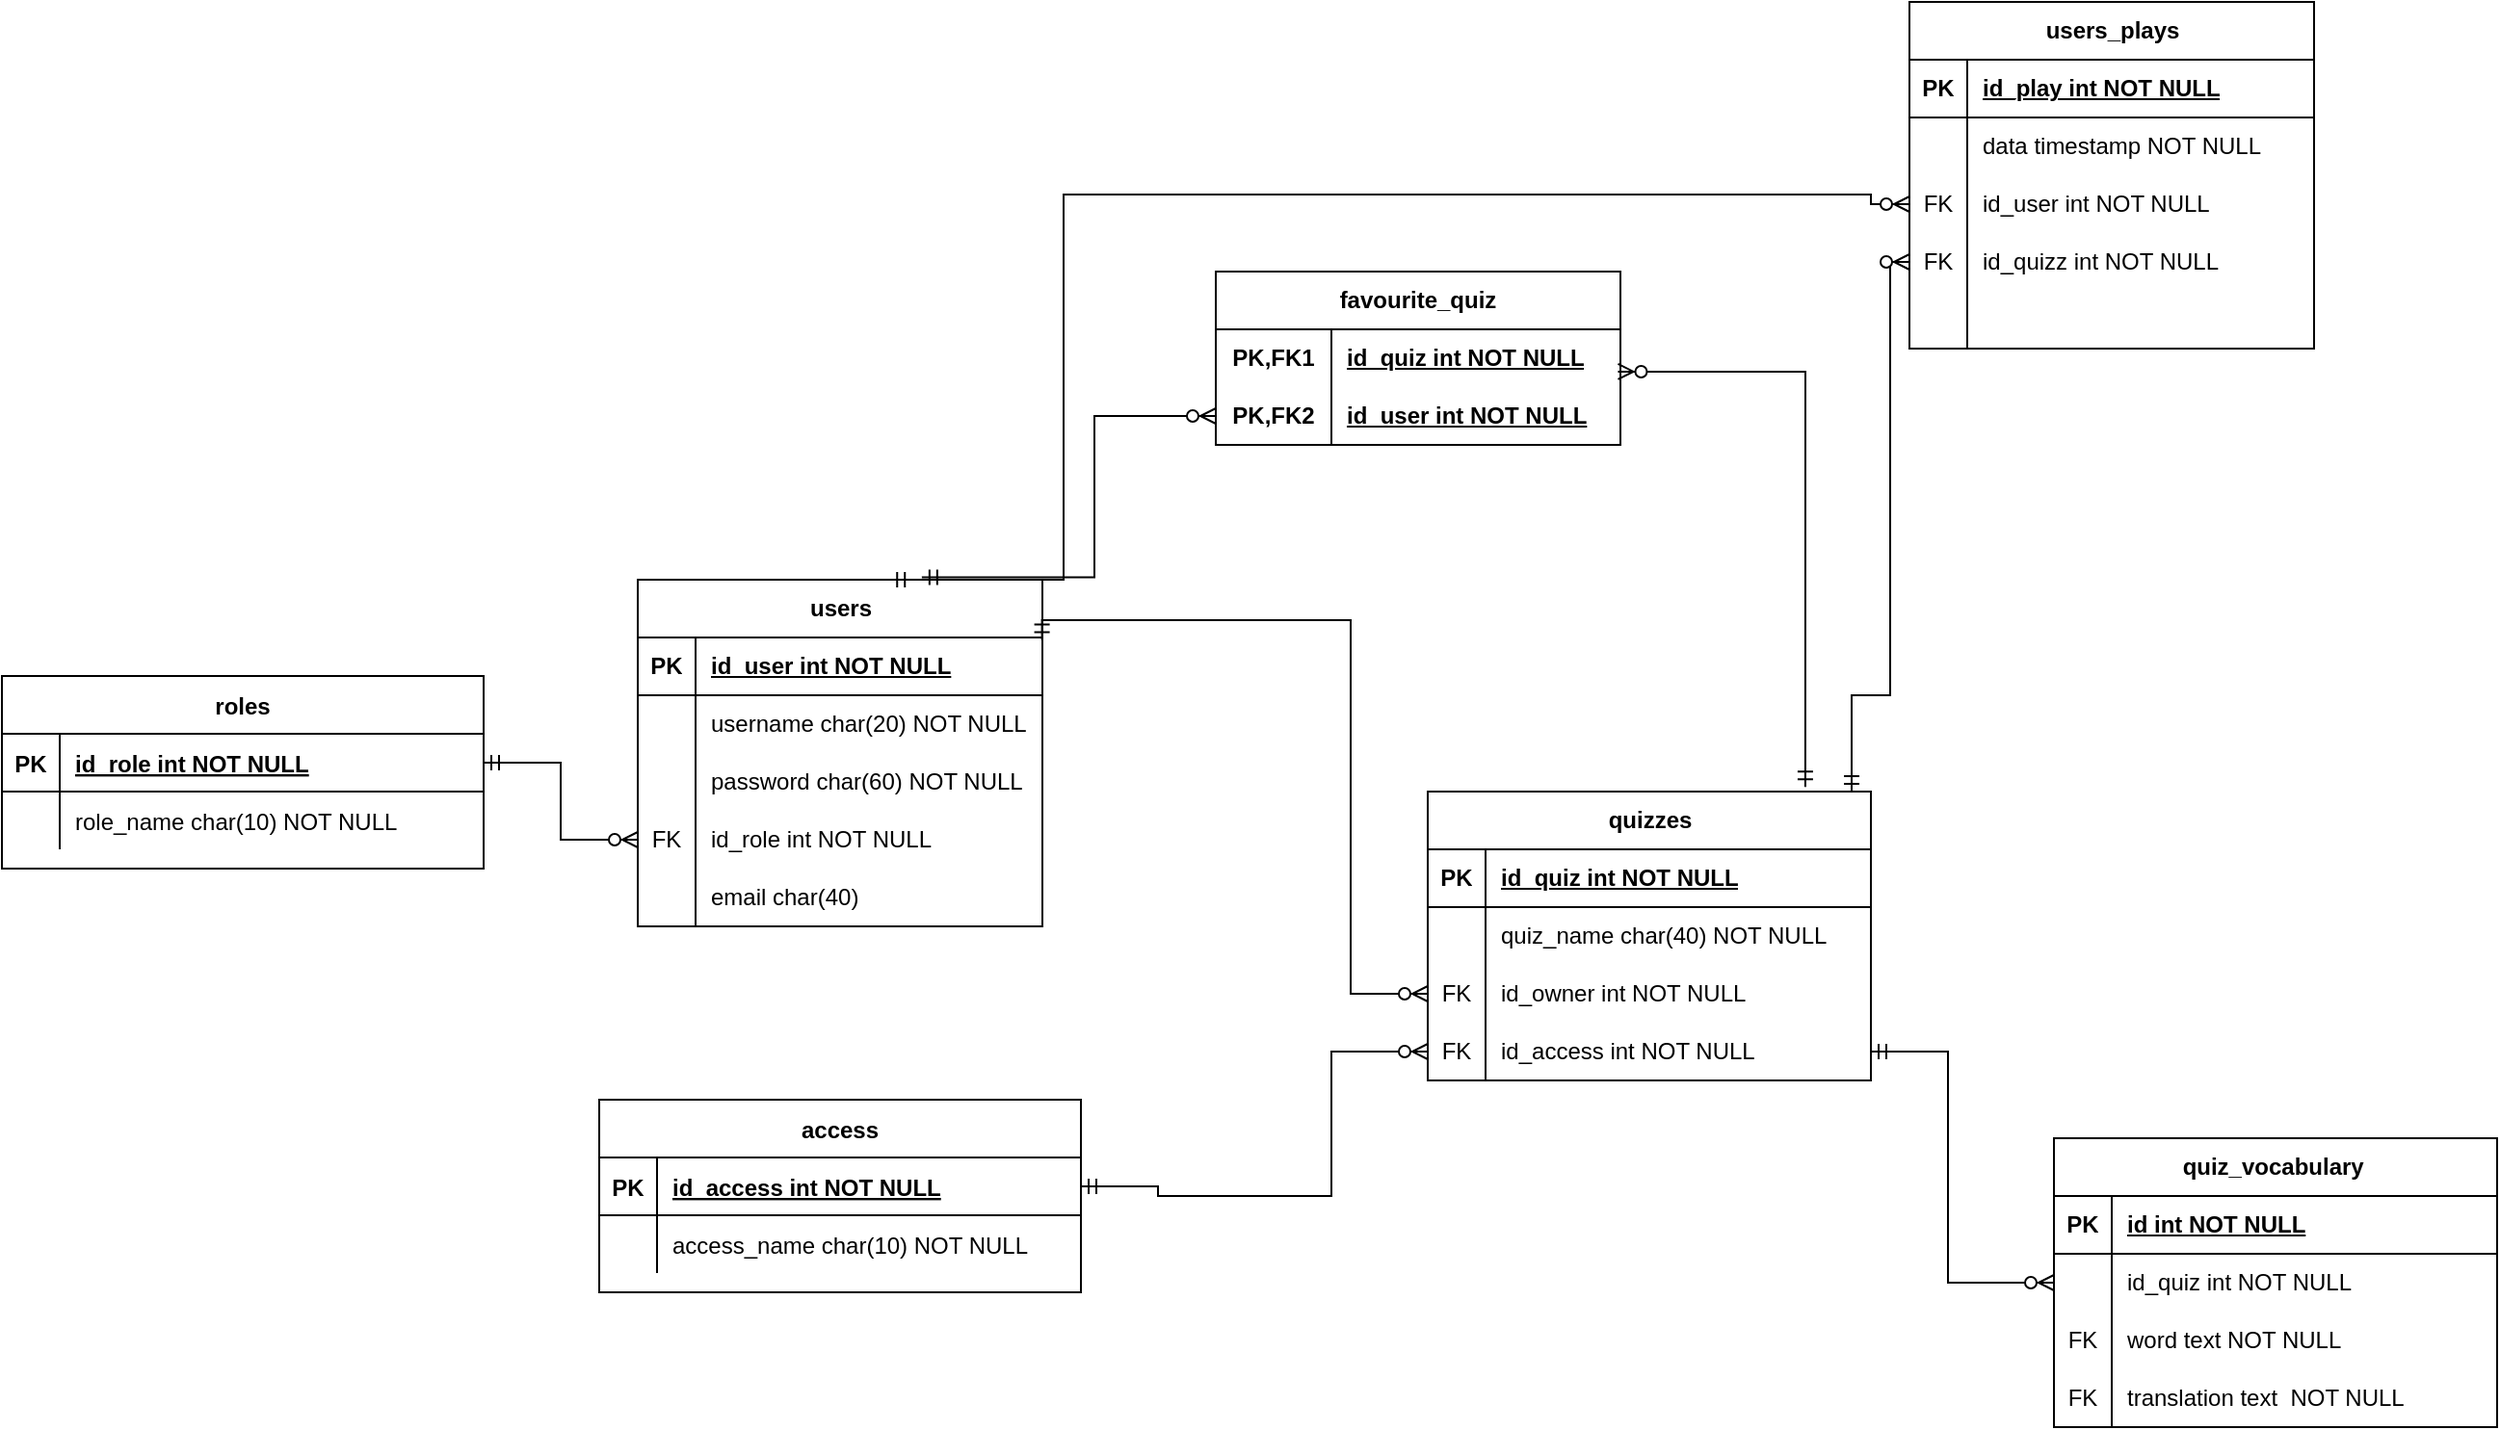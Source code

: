<mxfile version="27.1.1">
  <diagram id="R2lEEEUBdFMjLlhIrx00" name="Page-1">
    <mxGraphModel dx="2680" dy="863" grid="1" gridSize="10" guides="1" tooltips="1" connect="1" arrows="1" fold="1" page="1" pageScale="1" pageWidth="850" pageHeight="1100" math="0" shadow="0" extFonts="Permanent Marker^https://fonts.googleapis.com/css?family=Permanent+Marker">
      <root>
        <mxCell id="0" />
        <mxCell id="1" parent="0" />
        <mxCell id="bPlIb29vS7SgrflV97bA-362" value="roles" style="shape=table;startSize=30;container=1;collapsible=1;childLayout=tableLayout;fixedRows=1;rowLines=0;fontStyle=1;align=center;resizeLast=1;" parent="1" vertex="1">
          <mxGeometry x="-850" y="610" width="250" height="100" as="geometry" />
        </mxCell>
        <mxCell id="bPlIb29vS7SgrflV97bA-363" value="" style="shape=partialRectangle;collapsible=0;dropTarget=0;pointerEvents=0;fillColor=none;points=[[0,0.5],[1,0.5]];portConstraint=eastwest;top=0;left=0;right=0;bottom=1;" parent="bPlIb29vS7SgrflV97bA-362" vertex="1">
          <mxGeometry y="30" width="250" height="30" as="geometry" />
        </mxCell>
        <mxCell id="bPlIb29vS7SgrflV97bA-364" value="PK" style="shape=partialRectangle;overflow=hidden;connectable=0;fillColor=none;top=0;left=0;bottom=0;right=0;fontStyle=1;" parent="bPlIb29vS7SgrflV97bA-363" vertex="1">
          <mxGeometry width="30" height="30" as="geometry">
            <mxRectangle width="30" height="30" as="alternateBounds" />
          </mxGeometry>
        </mxCell>
        <mxCell id="bPlIb29vS7SgrflV97bA-365" value="id_role int NOT NULL " style="shape=partialRectangle;overflow=hidden;connectable=0;fillColor=none;top=0;left=0;bottom=0;right=0;align=left;spacingLeft=6;fontStyle=5;" parent="bPlIb29vS7SgrflV97bA-363" vertex="1">
          <mxGeometry x="30" width="220" height="30" as="geometry">
            <mxRectangle width="220" height="30" as="alternateBounds" />
          </mxGeometry>
        </mxCell>
        <mxCell id="bPlIb29vS7SgrflV97bA-366" value="" style="shape=partialRectangle;collapsible=0;dropTarget=0;pointerEvents=0;fillColor=none;points=[[0,0.5],[1,0.5]];portConstraint=eastwest;top=0;left=0;right=0;bottom=0;" parent="bPlIb29vS7SgrflV97bA-362" vertex="1">
          <mxGeometry y="60" width="250" height="30" as="geometry" />
        </mxCell>
        <mxCell id="bPlIb29vS7SgrflV97bA-367" value="" style="shape=partialRectangle;overflow=hidden;connectable=0;fillColor=none;top=0;left=0;bottom=0;right=0;" parent="bPlIb29vS7SgrflV97bA-366" vertex="1">
          <mxGeometry width="30" height="30" as="geometry">
            <mxRectangle width="30" height="30" as="alternateBounds" />
          </mxGeometry>
        </mxCell>
        <mxCell id="bPlIb29vS7SgrflV97bA-368" value="role_name char(10) NOT NULL" style="shape=partialRectangle;overflow=hidden;connectable=0;fillColor=none;top=0;left=0;bottom=0;right=0;align=left;spacingLeft=6;" parent="bPlIb29vS7SgrflV97bA-366" vertex="1">
          <mxGeometry x="30" width="220" height="30" as="geometry">
            <mxRectangle width="220" height="30" as="alternateBounds" />
          </mxGeometry>
        </mxCell>
        <mxCell id="bPlIb29vS7SgrflV97bA-459" value="users" style="shape=table;startSize=30;container=1;collapsible=1;childLayout=tableLayout;fixedRows=1;rowLines=0;fontStyle=1;align=center;resizeLast=1;html=1;" parent="1" vertex="1">
          <mxGeometry x="-520" y="560" width="210" height="180" as="geometry" />
        </mxCell>
        <mxCell id="bPlIb29vS7SgrflV97bA-460" value="" style="shape=tableRow;horizontal=0;startSize=0;swimlaneHead=0;swimlaneBody=0;fillColor=none;collapsible=0;dropTarget=0;points=[[0,0.5],[1,0.5]];portConstraint=eastwest;top=0;left=0;right=0;bottom=1;" parent="bPlIb29vS7SgrflV97bA-459" vertex="1">
          <mxGeometry y="30" width="210" height="30" as="geometry" />
        </mxCell>
        <mxCell id="bPlIb29vS7SgrflV97bA-461" value="PK" style="shape=partialRectangle;connectable=0;fillColor=none;top=0;left=0;bottom=0;right=0;fontStyle=1;overflow=hidden;whiteSpace=wrap;html=1;" parent="bPlIb29vS7SgrflV97bA-460" vertex="1">
          <mxGeometry width="30" height="30" as="geometry">
            <mxRectangle width="30" height="30" as="alternateBounds" />
          </mxGeometry>
        </mxCell>
        <mxCell id="bPlIb29vS7SgrflV97bA-462" value="id_user int NOT NULL" style="shape=partialRectangle;connectable=0;fillColor=none;top=0;left=0;bottom=0;right=0;align=left;spacingLeft=6;fontStyle=5;overflow=hidden;whiteSpace=wrap;html=1;" parent="bPlIb29vS7SgrflV97bA-460" vertex="1">
          <mxGeometry x="30" width="180" height="30" as="geometry">
            <mxRectangle width="180" height="30" as="alternateBounds" />
          </mxGeometry>
        </mxCell>
        <mxCell id="bPlIb29vS7SgrflV97bA-463" value="" style="shape=tableRow;horizontal=0;startSize=0;swimlaneHead=0;swimlaneBody=0;fillColor=none;collapsible=0;dropTarget=0;points=[[0,0.5],[1,0.5]];portConstraint=eastwest;top=0;left=0;right=0;bottom=0;" parent="bPlIb29vS7SgrflV97bA-459" vertex="1">
          <mxGeometry y="60" width="210" height="30" as="geometry" />
        </mxCell>
        <mxCell id="bPlIb29vS7SgrflV97bA-464" value="" style="shape=partialRectangle;connectable=0;fillColor=none;top=0;left=0;bottom=0;right=0;editable=1;overflow=hidden;whiteSpace=wrap;html=1;" parent="bPlIb29vS7SgrflV97bA-463" vertex="1">
          <mxGeometry width="30" height="30" as="geometry">
            <mxRectangle width="30" height="30" as="alternateBounds" />
          </mxGeometry>
        </mxCell>
        <mxCell id="bPlIb29vS7SgrflV97bA-465" value="username char(20) NOT NULL" style="shape=partialRectangle;connectable=0;fillColor=none;top=0;left=0;bottom=0;right=0;align=left;spacingLeft=6;overflow=hidden;whiteSpace=wrap;html=1;" parent="bPlIb29vS7SgrflV97bA-463" vertex="1">
          <mxGeometry x="30" width="180" height="30" as="geometry">
            <mxRectangle width="180" height="30" as="alternateBounds" />
          </mxGeometry>
        </mxCell>
        <mxCell id="bPlIb29vS7SgrflV97bA-466" value="" style="shape=tableRow;horizontal=0;startSize=0;swimlaneHead=0;swimlaneBody=0;fillColor=none;collapsible=0;dropTarget=0;points=[[0,0.5],[1,0.5]];portConstraint=eastwest;top=0;left=0;right=0;bottom=0;" parent="bPlIb29vS7SgrflV97bA-459" vertex="1">
          <mxGeometry y="90" width="210" height="30" as="geometry" />
        </mxCell>
        <mxCell id="bPlIb29vS7SgrflV97bA-467" value="" style="shape=partialRectangle;connectable=0;fillColor=none;top=0;left=0;bottom=0;right=0;editable=1;overflow=hidden;whiteSpace=wrap;html=1;" parent="bPlIb29vS7SgrflV97bA-466" vertex="1">
          <mxGeometry width="30" height="30" as="geometry">
            <mxRectangle width="30" height="30" as="alternateBounds" />
          </mxGeometry>
        </mxCell>
        <mxCell id="bPlIb29vS7SgrflV97bA-468" value="password char(60) NOT NULL" style="shape=partialRectangle;connectable=0;fillColor=none;top=0;left=0;bottom=0;right=0;align=left;spacingLeft=6;overflow=hidden;whiteSpace=wrap;html=1;" parent="bPlIb29vS7SgrflV97bA-466" vertex="1">
          <mxGeometry x="30" width="180" height="30" as="geometry">
            <mxRectangle width="180" height="30" as="alternateBounds" />
          </mxGeometry>
        </mxCell>
        <mxCell id="bPlIb29vS7SgrflV97bA-469" value="" style="shape=tableRow;horizontal=0;startSize=0;swimlaneHead=0;swimlaneBody=0;fillColor=none;collapsible=0;dropTarget=0;points=[[0,0.5],[1,0.5]];portConstraint=eastwest;top=0;left=0;right=0;bottom=0;" parent="bPlIb29vS7SgrflV97bA-459" vertex="1">
          <mxGeometry y="120" width="210" height="30" as="geometry" />
        </mxCell>
        <mxCell id="bPlIb29vS7SgrflV97bA-470" value="FK" style="shape=partialRectangle;connectable=0;fillColor=none;top=0;left=0;bottom=0;right=0;editable=1;overflow=hidden;whiteSpace=wrap;html=1;" parent="bPlIb29vS7SgrflV97bA-469" vertex="1">
          <mxGeometry width="30" height="30" as="geometry">
            <mxRectangle width="30" height="30" as="alternateBounds" />
          </mxGeometry>
        </mxCell>
        <mxCell id="bPlIb29vS7SgrflV97bA-471" value="id_role int NOT NULL" style="shape=partialRectangle;connectable=0;fillColor=none;top=0;left=0;bottom=0;right=0;align=left;spacingLeft=6;overflow=hidden;whiteSpace=wrap;html=1;" parent="bPlIb29vS7SgrflV97bA-469" vertex="1">
          <mxGeometry x="30" width="180" height="30" as="geometry">
            <mxRectangle width="180" height="30" as="alternateBounds" />
          </mxGeometry>
        </mxCell>
        <mxCell id="bPlIb29vS7SgrflV97bA-472" value="" style="shape=tableRow;horizontal=0;startSize=0;swimlaneHead=0;swimlaneBody=0;fillColor=none;collapsible=0;dropTarget=0;points=[[0,0.5],[1,0.5]];portConstraint=eastwest;top=0;left=0;right=0;bottom=0;" parent="bPlIb29vS7SgrflV97bA-459" vertex="1">
          <mxGeometry y="150" width="210" height="30" as="geometry" />
        </mxCell>
        <mxCell id="bPlIb29vS7SgrflV97bA-473" value="" style="shape=partialRectangle;connectable=0;fillColor=none;top=0;left=0;bottom=0;right=0;editable=1;overflow=hidden;whiteSpace=wrap;html=1;" parent="bPlIb29vS7SgrflV97bA-472" vertex="1">
          <mxGeometry width="30" height="30" as="geometry">
            <mxRectangle width="30" height="30" as="alternateBounds" />
          </mxGeometry>
        </mxCell>
        <mxCell id="bPlIb29vS7SgrflV97bA-474" value="email char(40)" style="shape=partialRectangle;connectable=0;fillColor=none;top=0;left=0;bottom=0;right=0;align=left;spacingLeft=6;overflow=hidden;whiteSpace=wrap;html=1;" parent="bPlIb29vS7SgrflV97bA-472" vertex="1">
          <mxGeometry x="30" width="180" height="30" as="geometry">
            <mxRectangle width="180" height="30" as="alternateBounds" />
          </mxGeometry>
        </mxCell>
        <mxCell id="bPlIb29vS7SgrflV97bA-489" value="" style="edgeStyle=orthogonalEdgeStyle;fontSize=12;html=1;endArrow=ERzeroToMany;startArrow=ERmandOne;rounded=0;exitX=1;exitY=0.5;exitDx=0;exitDy=0;entryX=0;entryY=0.5;entryDx=0;entryDy=0;" parent="1" source="bPlIb29vS7SgrflV97bA-363" target="bPlIb29vS7SgrflV97bA-469" edge="1">
          <mxGeometry width="100" height="100" relative="1" as="geometry">
            <mxPoint x="-380.0" y="440" as="sourcePoint" />
            <mxPoint x="-360" y="750" as="targetPoint" />
          </mxGeometry>
        </mxCell>
        <mxCell id="bPlIb29vS7SgrflV97bA-495" value="" style="edgeStyle=orthogonalEdgeStyle;fontSize=12;html=1;endArrow=ERzeroToMany;startArrow=ERmandOne;rounded=0;entryX=0;entryY=0.5;entryDx=0;entryDy=0;exitX=0.999;exitY=0.041;exitDx=0;exitDy=0;exitPerimeter=0;" parent="1" source="bPlIb29vS7SgrflV97bA-460" target="pIm5apZdU3bVU6-IkjBP-8" edge="1">
          <mxGeometry width="100" height="100" relative="1" as="geometry">
            <mxPoint x="-127" y="620" as="sourcePoint" />
            <mxPoint x="-110" y="575" as="targetPoint" />
            <Array as="points">
              <mxPoint x="-150" y="581" />
              <mxPoint x="-150" y="775" />
            </Array>
          </mxGeometry>
        </mxCell>
        <mxCell id="pIm5apZdU3bVU6-IkjBP-1" value="quizzes" style="shape=table;startSize=30;container=1;collapsible=1;childLayout=tableLayout;fixedRows=1;rowLines=0;fontStyle=1;align=center;resizeLast=1;html=1;" parent="1" vertex="1">
          <mxGeometry x="-110" y="670" width="230" height="150" as="geometry" />
        </mxCell>
        <mxCell id="pIm5apZdU3bVU6-IkjBP-2" value="" style="shape=tableRow;horizontal=0;startSize=0;swimlaneHead=0;swimlaneBody=0;fillColor=none;collapsible=0;dropTarget=0;points=[[0,0.5],[1,0.5]];portConstraint=eastwest;top=0;left=0;right=0;bottom=1;" parent="pIm5apZdU3bVU6-IkjBP-1" vertex="1">
          <mxGeometry y="30" width="230" height="30" as="geometry" />
        </mxCell>
        <mxCell id="pIm5apZdU3bVU6-IkjBP-3" value="PK" style="shape=partialRectangle;connectable=0;fillColor=none;top=0;left=0;bottom=0;right=0;fontStyle=1;overflow=hidden;whiteSpace=wrap;html=1;" parent="pIm5apZdU3bVU6-IkjBP-2" vertex="1">
          <mxGeometry width="30" height="30" as="geometry">
            <mxRectangle width="30" height="30" as="alternateBounds" />
          </mxGeometry>
        </mxCell>
        <mxCell id="pIm5apZdU3bVU6-IkjBP-4" value="id_quiz int NOT NULL" style="shape=partialRectangle;connectable=0;fillColor=none;top=0;left=0;bottom=0;right=0;align=left;spacingLeft=6;fontStyle=5;overflow=hidden;whiteSpace=wrap;html=1;" parent="pIm5apZdU3bVU6-IkjBP-2" vertex="1">
          <mxGeometry x="30" width="200" height="30" as="geometry">
            <mxRectangle width="200" height="30" as="alternateBounds" />
          </mxGeometry>
        </mxCell>
        <mxCell id="pIm5apZdU3bVU6-IkjBP-5" value="" style="shape=tableRow;horizontal=0;startSize=0;swimlaneHead=0;swimlaneBody=0;fillColor=none;collapsible=0;dropTarget=0;points=[[0,0.5],[1,0.5]];portConstraint=eastwest;top=0;left=0;right=0;bottom=0;" parent="pIm5apZdU3bVU6-IkjBP-1" vertex="1">
          <mxGeometry y="60" width="230" height="30" as="geometry" />
        </mxCell>
        <mxCell id="pIm5apZdU3bVU6-IkjBP-6" value="" style="shape=partialRectangle;connectable=0;fillColor=none;top=0;left=0;bottom=0;right=0;editable=1;overflow=hidden;whiteSpace=wrap;html=1;" parent="pIm5apZdU3bVU6-IkjBP-5" vertex="1">
          <mxGeometry width="30" height="30" as="geometry">
            <mxRectangle width="30" height="30" as="alternateBounds" />
          </mxGeometry>
        </mxCell>
        <mxCell id="pIm5apZdU3bVU6-IkjBP-7" value="quiz_name char(40) NOT NULL" style="shape=partialRectangle;connectable=0;fillColor=none;top=0;left=0;bottom=0;right=0;align=left;spacingLeft=6;overflow=hidden;whiteSpace=wrap;html=1;" parent="pIm5apZdU3bVU6-IkjBP-5" vertex="1">
          <mxGeometry x="30" width="200" height="30" as="geometry">
            <mxRectangle width="200" height="30" as="alternateBounds" />
          </mxGeometry>
        </mxCell>
        <mxCell id="pIm5apZdU3bVU6-IkjBP-8" value="" style="shape=tableRow;horizontal=0;startSize=0;swimlaneHead=0;swimlaneBody=0;fillColor=none;collapsible=0;dropTarget=0;points=[[0,0.5],[1,0.5]];portConstraint=eastwest;top=0;left=0;right=0;bottom=0;" parent="pIm5apZdU3bVU6-IkjBP-1" vertex="1">
          <mxGeometry y="90" width="230" height="30" as="geometry" />
        </mxCell>
        <mxCell id="pIm5apZdU3bVU6-IkjBP-9" value="FK" style="shape=partialRectangle;connectable=0;fillColor=none;top=0;left=0;bottom=0;right=0;editable=1;overflow=hidden;whiteSpace=wrap;html=1;" parent="pIm5apZdU3bVU6-IkjBP-8" vertex="1">
          <mxGeometry width="30" height="30" as="geometry">
            <mxRectangle width="30" height="30" as="alternateBounds" />
          </mxGeometry>
        </mxCell>
        <mxCell id="pIm5apZdU3bVU6-IkjBP-10" value="id_owner int NOT NULL" style="shape=partialRectangle;connectable=0;fillColor=none;top=0;left=0;bottom=0;right=0;align=left;spacingLeft=6;overflow=hidden;whiteSpace=wrap;html=1;" parent="pIm5apZdU3bVU6-IkjBP-8" vertex="1">
          <mxGeometry x="30" width="200" height="30" as="geometry">
            <mxRectangle width="200" height="30" as="alternateBounds" />
          </mxGeometry>
        </mxCell>
        <mxCell id="pIm5apZdU3bVU6-IkjBP-11" value="" style="shape=tableRow;horizontal=0;startSize=0;swimlaneHead=0;swimlaneBody=0;fillColor=none;collapsible=0;dropTarget=0;points=[[0,0.5],[1,0.5]];portConstraint=eastwest;top=0;left=0;right=0;bottom=0;" parent="pIm5apZdU3bVU6-IkjBP-1" vertex="1">
          <mxGeometry y="120" width="230" height="30" as="geometry" />
        </mxCell>
        <mxCell id="pIm5apZdU3bVU6-IkjBP-12" value="FK" style="shape=partialRectangle;connectable=0;fillColor=none;top=0;left=0;bottom=0;right=0;editable=1;overflow=hidden;whiteSpace=wrap;html=1;" parent="pIm5apZdU3bVU6-IkjBP-11" vertex="1">
          <mxGeometry width="30" height="30" as="geometry">
            <mxRectangle width="30" height="30" as="alternateBounds" />
          </mxGeometry>
        </mxCell>
        <mxCell id="pIm5apZdU3bVU6-IkjBP-13" value="id_access int NOT NULL" style="shape=partialRectangle;connectable=0;fillColor=none;top=0;left=0;bottom=0;right=0;align=left;spacingLeft=6;overflow=hidden;whiteSpace=wrap;html=1;" parent="pIm5apZdU3bVU6-IkjBP-11" vertex="1">
          <mxGeometry x="30" width="200" height="30" as="geometry">
            <mxRectangle width="200" height="30" as="alternateBounds" />
          </mxGeometry>
        </mxCell>
        <mxCell id="pIm5apZdU3bVU6-IkjBP-17" value="access" style="shape=table;startSize=30;container=1;collapsible=1;childLayout=tableLayout;fixedRows=1;rowLines=0;fontStyle=1;align=center;resizeLast=1;" parent="1" vertex="1">
          <mxGeometry x="-540" y="830" width="250" height="100" as="geometry" />
        </mxCell>
        <mxCell id="pIm5apZdU3bVU6-IkjBP-18" value="" style="shape=partialRectangle;collapsible=0;dropTarget=0;pointerEvents=0;fillColor=none;points=[[0,0.5],[1,0.5]];portConstraint=eastwest;top=0;left=0;right=0;bottom=1;" parent="pIm5apZdU3bVU6-IkjBP-17" vertex="1">
          <mxGeometry y="30" width="250" height="30" as="geometry" />
        </mxCell>
        <mxCell id="pIm5apZdU3bVU6-IkjBP-19" value="PK" style="shape=partialRectangle;overflow=hidden;connectable=0;fillColor=none;top=0;left=0;bottom=0;right=0;fontStyle=1;" parent="pIm5apZdU3bVU6-IkjBP-18" vertex="1">
          <mxGeometry width="30" height="30" as="geometry">
            <mxRectangle width="30" height="30" as="alternateBounds" />
          </mxGeometry>
        </mxCell>
        <mxCell id="pIm5apZdU3bVU6-IkjBP-20" value="id_access int NOT NULL " style="shape=partialRectangle;overflow=hidden;connectable=0;fillColor=none;top=0;left=0;bottom=0;right=0;align=left;spacingLeft=6;fontStyle=5;" parent="pIm5apZdU3bVU6-IkjBP-18" vertex="1">
          <mxGeometry x="30" width="220" height="30" as="geometry">
            <mxRectangle width="220" height="30" as="alternateBounds" />
          </mxGeometry>
        </mxCell>
        <mxCell id="pIm5apZdU3bVU6-IkjBP-21" value="" style="shape=partialRectangle;collapsible=0;dropTarget=0;pointerEvents=0;fillColor=none;points=[[0,0.5],[1,0.5]];portConstraint=eastwest;top=0;left=0;right=0;bottom=0;" parent="pIm5apZdU3bVU6-IkjBP-17" vertex="1">
          <mxGeometry y="60" width="250" height="30" as="geometry" />
        </mxCell>
        <mxCell id="pIm5apZdU3bVU6-IkjBP-22" value="" style="shape=partialRectangle;overflow=hidden;connectable=0;fillColor=none;top=0;left=0;bottom=0;right=0;" parent="pIm5apZdU3bVU6-IkjBP-21" vertex="1">
          <mxGeometry width="30" height="30" as="geometry">
            <mxRectangle width="30" height="30" as="alternateBounds" />
          </mxGeometry>
        </mxCell>
        <mxCell id="pIm5apZdU3bVU6-IkjBP-23" value="access_name char(10) NOT NULL" style="shape=partialRectangle;overflow=hidden;connectable=0;fillColor=none;top=0;left=0;bottom=0;right=0;align=left;spacingLeft=6;" parent="pIm5apZdU3bVU6-IkjBP-21" vertex="1">
          <mxGeometry x="30" width="220" height="30" as="geometry">
            <mxRectangle width="220" height="30" as="alternateBounds" />
          </mxGeometry>
        </mxCell>
        <mxCell id="pIm5apZdU3bVU6-IkjBP-24" value="" style="edgeStyle=orthogonalEdgeStyle;fontSize=12;html=1;endArrow=ERzeroToMany;startArrow=ERmandOne;rounded=0;entryX=0;entryY=0.5;entryDx=0;entryDy=0;exitX=1;exitY=0.5;exitDx=0;exitDy=0;" parent="1" source="pIm5apZdU3bVU6-IkjBP-18" target="pIm5apZdU3bVU6-IkjBP-11" edge="1">
          <mxGeometry width="100" height="100" relative="1" as="geometry">
            <mxPoint x="-170" y="880" as="sourcePoint" />
            <mxPoint x="-50" y="1074" as="targetPoint" />
            <Array as="points">
              <mxPoint x="-250" y="880" />
              <mxPoint x="-160" y="880" />
              <mxPoint x="-160" y="805" />
            </Array>
          </mxGeometry>
        </mxCell>
        <mxCell id="pIm5apZdU3bVU6-IkjBP-25" value="users_plays" style="shape=table;startSize=30;container=1;collapsible=1;childLayout=tableLayout;fixedRows=1;rowLines=0;fontStyle=1;align=center;resizeLast=1;html=1;" parent="1" vertex="1">
          <mxGeometry x="140" y="260" width="210" height="180" as="geometry" />
        </mxCell>
        <mxCell id="pIm5apZdU3bVU6-IkjBP-26" value="" style="shape=tableRow;horizontal=0;startSize=0;swimlaneHead=0;swimlaneBody=0;fillColor=none;collapsible=0;dropTarget=0;points=[[0,0.5],[1,0.5]];portConstraint=eastwest;top=0;left=0;right=0;bottom=1;" parent="pIm5apZdU3bVU6-IkjBP-25" vertex="1">
          <mxGeometry y="30" width="210" height="30" as="geometry" />
        </mxCell>
        <mxCell id="pIm5apZdU3bVU6-IkjBP-27" value="PK" style="shape=partialRectangle;connectable=0;fillColor=none;top=0;left=0;bottom=0;right=0;fontStyle=1;overflow=hidden;whiteSpace=wrap;html=1;" parent="pIm5apZdU3bVU6-IkjBP-26" vertex="1">
          <mxGeometry width="30" height="30" as="geometry">
            <mxRectangle width="30" height="30" as="alternateBounds" />
          </mxGeometry>
        </mxCell>
        <mxCell id="pIm5apZdU3bVU6-IkjBP-28" value="id_play int NOT NULL" style="shape=partialRectangle;connectable=0;fillColor=none;top=0;left=0;bottom=0;right=0;align=left;spacingLeft=6;fontStyle=5;overflow=hidden;whiteSpace=wrap;html=1;" parent="pIm5apZdU3bVU6-IkjBP-26" vertex="1">
          <mxGeometry x="30" width="180" height="30" as="geometry">
            <mxRectangle width="180" height="30" as="alternateBounds" />
          </mxGeometry>
        </mxCell>
        <mxCell id="pIm5apZdU3bVU6-IkjBP-29" value="" style="shape=tableRow;horizontal=0;startSize=0;swimlaneHead=0;swimlaneBody=0;fillColor=none;collapsible=0;dropTarget=0;points=[[0,0.5],[1,0.5]];portConstraint=eastwest;top=0;left=0;right=0;bottom=0;" parent="pIm5apZdU3bVU6-IkjBP-25" vertex="1">
          <mxGeometry y="60" width="210" height="30" as="geometry" />
        </mxCell>
        <mxCell id="pIm5apZdU3bVU6-IkjBP-30" value="" style="shape=partialRectangle;connectable=0;fillColor=none;top=0;left=0;bottom=0;right=0;editable=1;overflow=hidden;whiteSpace=wrap;html=1;" parent="pIm5apZdU3bVU6-IkjBP-29" vertex="1">
          <mxGeometry width="30" height="30" as="geometry">
            <mxRectangle width="30" height="30" as="alternateBounds" />
          </mxGeometry>
        </mxCell>
        <mxCell id="pIm5apZdU3bVU6-IkjBP-31" value="data timestamp NOT NULL" style="shape=partialRectangle;connectable=0;fillColor=none;top=0;left=0;bottom=0;right=0;align=left;spacingLeft=6;overflow=hidden;whiteSpace=wrap;html=1;" parent="pIm5apZdU3bVU6-IkjBP-29" vertex="1">
          <mxGeometry x="30" width="180" height="30" as="geometry">
            <mxRectangle width="180" height="30" as="alternateBounds" />
          </mxGeometry>
        </mxCell>
        <mxCell id="pIm5apZdU3bVU6-IkjBP-32" value="" style="shape=tableRow;horizontal=0;startSize=0;swimlaneHead=0;swimlaneBody=0;fillColor=none;collapsible=0;dropTarget=0;points=[[0,0.5],[1,0.5]];portConstraint=eastwest;top=0;left=0;right=0;bottom=0;" parent="pIm5apZdU3bVU6-IkjBP-25" vertex="1">
          <mxGeometry y="90" width="210" height="30" as="geometry" />
        </mxCell>
        <mxCell id="pIm5apZdU3bVU6-IkjBP-33" value="FK" style="shape=partialRectangle;connectable=0;fillColor=none;top=0;left=0;bottom=0;right=0;editable=1;overflow=hidden;whiteSpace=wrap;html=1;" parent="pIm5apZdU3bVU6-IkjBP-32" vertex="1">
          <mxGeometry width="30" height="30" as="geometry">
            <mxRectangle width="30" height="30" as="alternateBounds" />
          </mxGeometry>
        </mxCell>
        <mxCell id="pIm5apZdU3bVU6-IkjBP-34" value="id_user int NOT NULL" style="shape=partialRectangle;connectable=0;fillColor=none;top=0;left=0;bottom=0;right=0;align=left;spacingLeft=6;overflow=hidden;whiteSpace=wrap;html=1;" parent="pIm5apZdU3bVU6-IkjBP-32" vertex="1">
          <mxGeometry x="30" width="180" height="30" as="geometry">
            <mxRectangle width="180" height="30" as="alternateBounds" />
          </mxGeometry>
        </mxCell>
        <mxCell id="pIm5apZdU3bVU6-IkjBP-35" value="" style="shape=tableRow;horizontal=0;startSize=0;swimlaneHead=0;swimlaneBody=0;fillColor=none;collapsible=0;dropTarget=0;points=[[0,0.5],[1,0.5]];portConstraint=eastwest;top=0;left=0;right=0;bottom=0;" parent="pIm5apZdU3bVU6-IkjBP-25" vertex="1">
          <mxGeometry y="120" width="210" height="30" as="geometry" />
        </mxCell>
        <mxCell id="pIm5apZdU3bVU6-IkjBP-36" value="FK" style="shape=partialRectangle;connectable=0;fillColor=none;top=0;left=0;bottom=0;right=0;editable=1;overflow=hidden;whiteSpace=wrap;html=1;" parent="pIm5apZdU3bVU6-IkjBP-35" vertex="1">
          <mxGeometry width="30" height="30" as="geometry">
            <mxRectangle width="30" height="30" as="alternateBounds" />
          </mxGeometry>
        </mxCell>
        <mxCell id="pIm5apZdU3bVU6-IkjBP-37" value="id_quizz int NOT NULL" style="shape=partialRectangle;connectable=0;fillColor=none;top=0;left=0;bottom=0;right=0;align=left;spacingLeft=6;overflow=hidden;whiteSpace=wrap;html=1;" parent="pIm5apZdU3bVU6-IkjBP-35" vertex="1">
          <mxGeometry x="30" width="180" height="30" as="geometry">
            <mxRectangle width="180" height="30" as="alternateBounds" />
          </mxGeometry>
        </mxCell>
        <mxCell id="pIm5apZdU3bVU6-IkjBP-38" value="" style="shape=tableRow;horizontal=0;startSize=0;swimlaneHead=0;swimlaneBody=0;fillColor=none;collapsible=0;dropTarget=0;points=[[0,0.5],[1,0.5]];portConstraint=eastwest;top=0;left=0;right=0;bottom=0;" parent="pIm5apZdU3bVU6-IkjBP-25" vertex="1">
          <mxGeometry y="150" width="210" height="30" as="geometry" />
        </mxCell>
        <mxCell id="pIm5apZdU3bVU6-IkjBP-39" value="" style="shape=partialRectangle;connectable=0;fillColor=none;top=0;left=0;bottom=0;right=0;editable=1;overflow=hidden;whiteSpace=wrap;html=1;" parent="pIm5apZdU3bVU6-IkjBP-38" vertex="1">
          <mxGeometry width="30" height="30" as="geometry">
            <mxRectangle width="30" height="30" as="alternateBounds" />
          </mxGeometry>
        </mxCell>
        <mxCell id="pIm5apZdU3bVU6-IkjBP-40" value="" style="shape=partialRectangle;connectable=0;fillColor=none;top=0;left=0;bottom=0;right=0;align=left;spacingLeft=6;overflow=hidden;whiteSpace=wrap;html=1;" parent="pIm5apZdU3bVU6-IkjBP-38" vertex="1">
          <mxGeometry x="30" width="180" height="30" as="geometry">
            <mxRectangle width="180" height="30" as="alternateBounds" />
          </mxGeometry>
        </mxCell>
        <mxCell id="pIm5apZdU3bVU6-IkjBP-87" value="&lt;span style=&quot;text-wrap-mode: nowrap;&quot;&gt;favourite_quiz&lt;/span&gt;" style="shape=table;startSize=30;container=1;collapsible=1;childLayout=tableLayout;fixedRows=1;rowLines=0;fontStyle=1;align=center;resizeLast=1;html=1;whiteSpace=wrap;" parent="1" vertex="1">
          <mxGeometry x="-220" y="400" width="210.0" height="90" as="geometry" />
        </mxCell>
        <mxCell id="pIm5apZdU3bVU6-IkjBP-88" value="" style="shape=tableRow;horizontal=0;startSize=0;swimlaneHead=0;swimlaneBody=0;fillColor=none;collapsible=0;dropTarget=0;points=[[0,0.5],[1,0.5]];portConstraint=eastwest;top=0;left=0;right=0;bottom=0;html=1;" parent="pIm5apZdU3bVU6-IkjBP-87" vertex="1">
          <mxGeometry y="30" width="210.0" height="30" as="geometry" />
        </mxCell>
        <mxCell id="pIm5apZdU3bVU6-IkjBP-89" value="PK,FK1" style="shape=partialRectangle;connectable=0;fillColor=none;top=0;left=0;bottom=0;right=0;fontStyle=1;overflow=hidden;html=1;whiteSpace=wrap;" parent="pIm5apZdU3bVU6-IkjBP-88" vertex="1">
          <mxGeometry width="60" height="30" as="geometry">
            <mxRectangle width="60" height="30" as="alternateBounds" />
          </mxGeometry>
        </mxCell>
        <mxCell id="pIm5apZdU3bVU6-IkjBP-90" value="id_quiz int NOT NULL" style="shape=partialRectangle;connectable=0;fillColor=none;top=0;left=0;bottom=0;right=0;align=left;spacingLeft=6;fontStyle=5;overflow=hidden;html=1;whiteSpace=wrap;" parent="pIm5apZdU3bVU6-IkjBP-88" vertex="1">
          <mxGeometry x="60" width="150.0" height="30" as="geometry">
            <mxRectangle width="150.0" height="30" as="alternateBounds" />
          </mxGeometry>
        </mxCell>
        <mxCell id="pIm5apZdU3bVU6-IkjBP-91" value="" style="shape=tableRow;horizontal=0;startSize=0;swimlaneHead=0;swimlaneBody=0;fillColor=none;collapsible=0;dropTarget=0;points=[[0,0.5],[1,0.5]];portConstraint=eastwest;top=0;left=0;right=0;bottom=1;html=1;" parent="pIm5apZdU3bVU6-IkjBP-87" vertex="1">
          <mxGeometry y="60" width="210.0" height="30" as="geometry" />
        </mxCell>
        <mxCell id="pIm5apZdU3bVU6-IkjBP-92" value="PK,FK2" style="shape=partialRectangle;connectable=0;fillColor=none;top=0;left=0;bottom=0;right=0;fontStyle=1;overflow=hidden;html=1;whiteSpace=wrap;" parent="pIm5apZdU3bVU6-IkjBP-91" vertex="1">
          <mxGeometry width="60" height="30" as="geometry">
            <mxRectangle width="60" height="30" as="alternateBounds" />
          </mxGeometry>
        </mxCell>
        <mxCell id="pIm5apZdU3bVU6-IkjBP-93" value="id_user int NOT NULL" style="shape=partialRectangle;connectable=0;fillColor=none;top=0;left=0;bottom=0;right=0;align=left;spacingLeft=6;fontStyle=5;overflow=hidden;html=1;whiteSpace=wrap;" parent="pIm5apZdU3bVU6-IkjBP-91" vertex="1">
          <mxGeometry x="60" width="150.0" height="30" as="geometry">
            <mxRectangle width="150.0" height="30" as="alternateBounds" />
          </mxGeometry>
        </mxCell>
        <mxCell id="pIm5apZdU3bVU6-IkjBP-100" value="quiz_vocabulary&amp;nbsp;" style="shape=table;startSize=30;container=1;collapsible=1;childLayout=tableLayout;fixedRows=1;rowLines=0;fontStyle=1;align=center;resizeLast=1;html=1;" parent="1" vertex="1">
          <mxGeometry x="215" y="850" width="230" height="150" as="geometry" />
        </mxCell>
        <mxCell id="pIm5apZdU3bVU6-IkjBP-101" value="" style="shape=tableRow;horizontal=0;startSize=0;swimlaneHead=0;swimlaneBody=0;fillColor=none;collapsible=0;dropTarget=0;points=[[0,0.5],[1,0.5]];portConstraint=eastwest;top=0;left=0;right=0;bottom=1;" parent="pIm5apZdU3bVU6-IkjBP-100" vertex="1">
          <mxGeometry y="30" width="230" height="30" as="geometry" />
        </mxCell>
        <mxCell id="pIm5apZdU3bVU6-IkjBP-102" value="PK" style="shape=partialRectangle;connectable=0;fillColor=none;top=0;left=0;bottom=0;right=0;fontStyle=1;overflow=hidden;whiteSpace=wrap;html=1;" parent="pIm5apZdU3bVU6-IkjBP-101" vertex="1">
          <mxGeometry width="30" height="30" as="geometry">
            <mxRectangle width="30" height="30" as="alternateBounds" />
          </mxGeometry>
        </mxCell>
        <mxCell id="pIm5apZdU3bVU6-IkjBP-103" value="id int NOT NULL" style="shape=partialRectangle;connectable=0;fillColor=none;top=0;left=0;bottom=0;right=0;align=left;spacingLeft=6;fontStyle=5;overflow=hidden;whiteSpace=wrap;html=1;" parent="pIm5apZdU3bVU6-IkjBP-101" vertex="1">
          <mxGeometry x="30" width="200" height="30" as="geometry">
            <mxRectangle width="200" height="30" as="alternateBounds" />
          </mxGeometry>
        </mxCell>
        <mxCell id="pIm5apZdU3bVU6-IkjBP-104" value="" style="shape=tableRow;horizontal=0;startSize=0;swimlaneHead=0;swimlaneBody=0;fillColor=none;collapsible=0;dropTarget=0;points=[[0,0.5],[1,0.5]];portConstraint=eastwest;top=0;left=0;right=0;bottom=0;" parent="pIm5apZdU3bVU6-IkjBP-100" vertex="1">
          <mxGeometry y="60" width="230" height="30" as="geometry" />
        </mxCell>
        <mxCell id="pIm5apZdU3bVU6-IkjBP-105" value="" style="shape=partialRectangle;connectable=0;fillColor=none;top=0;left=0;bottom=0;right=0;editable=1;overflow=hidden;whiteSpace=wrap;html=1;" parent="pIm5apZdU3bVU6-IkjBP-104" vertex="1">
          <mxGeometry width="30" height="30" as="geometry">
            <mxRectangle width="30" height="30" as="alternateBounds" />
          </mxGeometry>
        </mxCell>
        <mxCell id="pIm5apZdU3bVU6-IkjBP-106" value="id_quiz int NOT NULL" style="shape=partialRectangle;connectable=0;fillColor=none;top=0;left=0;bottom=0;right=0;align=left;spacingLeft=6;overflow=hidden;whiteSpace=wrap;html=1;" parent="pIm5apZdU3bVU6-IkjBP-104" vertex="1">
          <mxGeometry x="30" width="200" height="30" as="geometry">
            <mxRectangle width="200" height="30" as="alternateBounds" />
          </mxGeometry>
        </mxCell>
        <mxCell id="pIm5apZdU3bVU6-IkjBP-107" value="" style="shape=tableRow;horizontal=0;startSize=0;swimlaneHead=0;swimlaneBody=0;fillColor=none;collapsible=0;dropTarget=0;points=[[0,0.5],[1,0.5]];portConstraint=eastwest;top=0;left=0;right=0;bottom=0;" parent="pIm5apZdU3bVU6-IkjBP-100" vertex="1">
          <mxGeometry y="90" width="230" height="30" as="geometry" />
        </mxCell>
        <mxCell id="pIm5apZdU3bVU6-IkjBP-108" value="FK" style="shape=partialRectangle;connectable=0;fillColor=none;top=0;left=0;bottom=0;right=0;editable=1;overflow=hidden;whiteSpace=wrap;html=1;" parent="pIm5apZdU3bVU6-IkjBP-107" vertex="1">
          <mxGeometry width="30" height="30" as="geometry">
            <mxRectangle width="30" height="30" as="alternateBounds" />
          </mxGeometry>
        </mxCell>
        <mxCell id="pIm5apZdU3bVU6-IkjBP-109" value="word text NOT NULL" style="shape=partialRectangle;connectable=0;fillColor=none;top=0;left=0;bottom=0;right=0;align=left;spacingLeft=6;overflow=hidden;whiteSpace=wrap;html=1;" parent="pIm5apZdU3bVU6-IkjBP-107" vertex="1">
          <mxGeometry x="30" width="200" height="30" as="geometry">
            <mxRectangle width="200" height="30" as="alternateBounds" />
          </mxGeometry>
        </mxCell>
        <mxCell id="pIm5apZdU3bVU6-IkjBP-110" value="" style="shape=tableRow;horizontal=0;startSize=0;swimlaneHead=0;swimlaneBody=0;fillColor=none;collapsible=0;dropTarget=0;points=[[0,0.5],[1,0.5]];portConstraint=eastwest;top=0;left=0;right=0;bottom=0;" parent="pIm5apZdU3bVU6-IkjBP-100" vertex="1">
          <mxGeometry y="120" width="230" height="30" as="geometry" />
        </mxCell>
        <mxCell id="pIm5apZdU3bVU6-IkjBP-111" value="FK" style="shape=partialRectangle;connectable=0;fillColor=none;top=0;left=0;bottom=0;right=0;editable=1;overflow=hidden;whiteSpace=wrap;html=1;" parent="pIm5apZdU3bVU6-IkjBP-110" vertex="1">
          <mxGeometry width="30" height="30" as="geometry">
            <mxRectangle width="30" height="30" as="alternateBounds" />
          </mxGeometry>
        </mxCell>
        <mxCell id="pIm5apZdU3bVU6-IkjBP-112" value="translation text&amp;nbsp;&amp;nbsp;NOT NULL" style="shape=partialRectangle;connectable=0;fillColor=none;top=0;left=0;bottom=0;right=0;align=left;spacingLeft=6;overflow=hidden;whiteSpace=wrap;html=1;" parent="pIm5apZdU3bVU6-IkjBP-110" vertex="1">
          <mxGeometry x="30" width="200" height="30" as="geometry">
            <mxRectangle width="200" height="30" as="alternateBounds" />
          </mxGeometry>
        </mxCell>
        <mxCell id="pIm5apZdU3bVU6-IkjBP-113" value="" style="edgeStyle=orthogonalEdgeStyle;fontSize=12;html=1;endArrow=ERzeroToMany;startArrow=ERmandOne;rounded=0;entryX=0;entryY=0.5;entryDx=0;entryDy=0;exitX=1;exitY=0.5;exitDx=0;exitDy=0;" parent="1" source="pIm5apZdU3bVU6-IkjBP-11" target="pIm5apZdU3bVU6-IkjBP-104" edge="1">
          <mxGeometry width="100" height="100" relative="1" as="geometry">
            <mxPoint x="-10" y="870" as="sourcePoint" />
            <mxPoint x="70" y="910" as="targetPoint" />
            <Array as="points">
              <mxPoint x="160" y="805" />
              <mxPoint x="160" y="925" />
            </Array>
          </mxGeometry>
        </mxCell>
        <mxCell id="pIm5apZdU3bVU6-IkjBP-114" value="" style="edgeStyle=orthogonalEdgeStyle;fontSize=12;html=1;endArrow=ERzeroToMany;startArrow=ERmandOne;rounded=0;entryX=0;entryY=0.5;entryDx=0;entryDy=0;exitX=0.702;exitY=-0.007;exitDx=0;exitDy=0;exitPerimeter=0;" parent="1" source="bPlIb29vS7SgrflV97bA-459" target="pIm5apZdU3bVU6-IkjBP-91" edge="1">
          <mxGeometry width="100" height="100" relative="1" as="geometry">
            <mxPoint x="-220" y="453" as="sourcePoint" />
            <mxPoint x="-120" y="647" as="targetPoint" />
            <Array as="points">
              <mxPoint x="-283" y="475" />
            </Array>
          </mxGeometry>
        </mxCell>
        <mxCell id="pIm5apZdU3bVU6-IkjBP-115" value="" style="edgeStyle=orthogonalEdgeStyle;fontSize=12;html=1;endArrow=ERzeroToMany;startArrow=ERmandOne;rounded=0;entryX=0.994;entryY=0.732;entryDx=0;entryDy=0;exitX=0.852;exitY=-0.016;exitDx=0;exitDy=0;entryPerimeter=0;exitPerimeter=0;" parent="1" source="pIm5apZdU3bVU6-IkjBP-1" target="pIm5apZdU3bVU6-IkjBP-88" edge="1">
          <mxGeometry width="100" height="100" relative="1" as="geometry">
            <mxPoint x="110" y="587" as="sourcePoint" />
            <mxPoint x="173" y="513" as="targetPoint" />
            <Array as="points">
              <mxPoint x="86" y="452" />
            </Array>
          </mxGeometry>
        </mxCell>
        <mxCell id="pIm5apZdU3bVU6-IkjBP-116" value="" style="edgeStyle=orthogonalEdgeStyle;fontSize=12;html=1;endArrow=ERzeroToMany;startArrow=ERmandOne;rounded=0;entryX=0;entryY=0.5;entryDx=0;entryDy=0;exitX=0.622;exitY=0;exitDx=0;exitDy=0;exitPerimeter=0;" parent="1" source="bPlIb29vS7SgrflV97bA-459" target="pIm5apZdU3bVU6-IkjBP-32" edge="1">
          <mxGeometry width="100" height="100" relative="1" as="geometry">
            <mxPoint x="-300" y="454" as="sourcePoint" />
            <mxPoint x="-237" y="380" as="targetPoint" />
            <Array as="points">
              <mxPoint x="-299" y="360" />
              <mxPoint x="120" y="360" />
              <mxPoint x="120" y="365" />
            </Array>
          </mxGeometry>
        </mxCell>
        <mxCell id="pIm5apZdU3bVU6-IkjBP-117" value="" style="edgeStyle=orthogonalEdgeStyle;fontSize=12;html=1;endArrow=ERzeroToMany;startArrow=ERmandOne;rounded=0;entryX=0;entryY=0.5;entryDx=0;entryDy=0;" parent="1" target="pIm5apZdU3bVU6-IkjBP-35" edge="1">
          <mxGeometry width="100" height="100" relative="1" as="geometry">
            <mxPoint x="110" y="670" as="sourcePoint" />
            <mxPoint x="130" y="500.04" as="targetPoint" />
            <Array as="points">
              <mxPoint x="110" y="620" />
              <mxPoint x="130" y="620" />
              <mxPoint x="130" y="395" />
            </Array>
          </mxGeometry>
        </mxCell>
      </root>
    </mxGraphModel>
  </diagram>
</mxfile>
